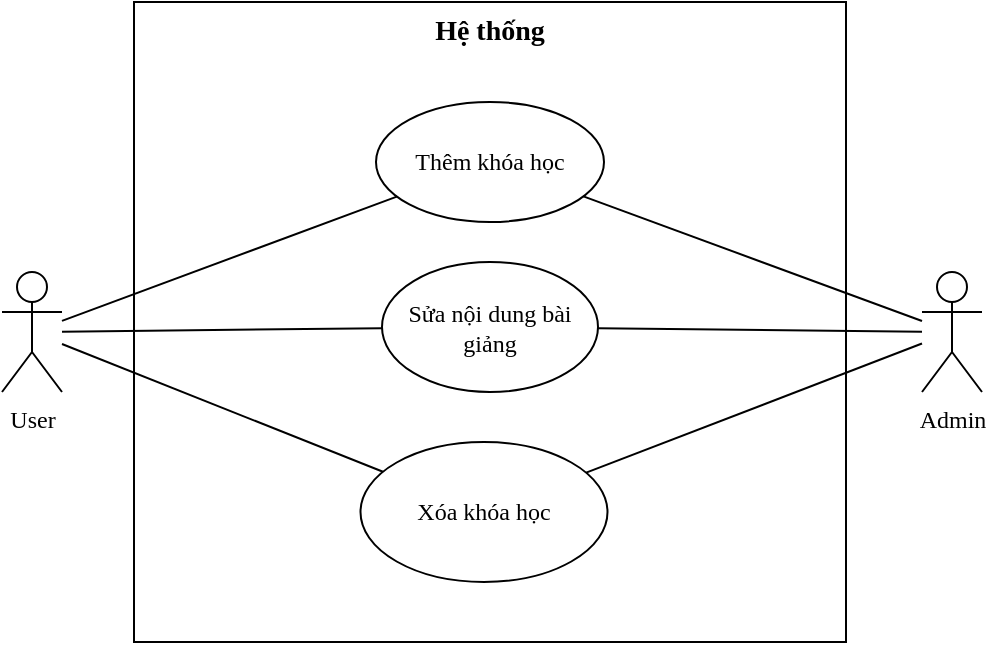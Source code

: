 <mxfile version="20.8.23" type="device"><diagram name="Trang-1" id="WvH0jzITvd5FmxE6Jpwa"><mxGraphModel dx="1050" dy="587" grid="1" gridSize="10" guides="1" tooltips="1" connect="1" arrows="1" fold="1" page="1" pageScale="1" pageWidth="827" pageHeight="1169" math="0" shadow="0"><root><mxCell id="0"/><mxCell id="1" parent="0"/><mxCell id="jycslNFylvXYsfHCQbmw-1" value="&lt;b&gt;&lt;font style=&quot;font-size: 14px;&quot;&gt;Hệ thống&lt;/font&gt;&lt;/b&gt;" style="rounded=0;whiteSpace=wrap;html=1;fontFamily=Times New Roman;verticalAlign=top;" vertex="1" parent="1"><mxGeometry x="236" y="100" width="356" height="320" as="geometry"/></mxCell><mxCell id="jycslNFylvXYsfHCQbmw-2" value="User" style="shape=umlActor;verticalLabelPosition=bottom;verticalAlign=top;html=1;outlineConnect=0;fontFamily=Times New Roman;" vertex="1" parent="1"><mxGeometry x="170" y="235" width="30" height="60" as="geometry"/></mxCell><mxCell id="jycslNFylvXYsfHCQbmw-3" value="Admin" style="shape=umlActor;verticalLabelPosition=bottom;verticalAlign=top;html=1;outlineConnect=0;fontFamily=Times New Roman;" vertex="1" parent="1"><mxGeometry x="630" y="235" width="30" height="60" as="geometry"/></mxCell><mxCell id="jycslNFylvXYsfHCQbmw-4" value="Sửa nội dung bài giảng" style="ellipse;whiteSpace=wrap;html=1;fontFamily=Times New Roman;" vertex="1" parent="1"><mxGeometry x="360" y="230" width="108" height="65" as="geometry"/></mxCell><mxCell id="jycslNFylvXYsfHCQbmw-5" value="Xóa khóa học" style="ellipse;whiteSpace=wrap;html=1;fontFamily=Times New Roman;" vertex="1" parent="1"><mxGeometry x="349.25" y="320" width="123.5" height="70" as="geometry"/></mxCell><mxCell id="jycslNFylvXYsfHCQbmw-6" value="Thêm khóa học" style="ellipse;whiteSpace=wrap;html=1;fontFamily=Times New Roman;" vertex="1" parent="1"><mxGeometry x="357" y="150" width="114" height="60" as="geometry"/></mxCell><mxCell id="jycslNFylvXYsfHCQbmw-7" value="" style="endArrow=none;html=1;rounded=0;fontFamily=Times New Roman;fontSize=14;" edge="1" parent="1" source="jycslNFylvXYsfHCQbmw-2" target="jycslNFylvXYsfHCQbmw-4"><mxGeometry width="50" height="50" relative="1" as="geometry"><mxPoint x="390" y="320" as="sourcePoint"/><mxPoint x="440" y="270" as="targetPoint"/></mxGeometry></mxCell><mxCell id="jycslNFylvXYsfHCQbmw-8" value="" style="endArrow=none;html=1;rounded=0;fontFamily=Times New Roman;fontSize=14;" edge="1" parent="1" source="jycslNFylvXYsfHCQbmw-3" target="jycslNFylvXYsfHCQbmw-5"><mxGeometry width="50" height="50" relative="1" as="geometry"><mxPoint x="180" y="189" as="sourcePoint"/><mxPoint x="291" y="180" as="targetPoint"/></mxGeometry></mxCell><mxCell id="jycslNFylvXYsfHCQbmw-9" value="" style="endArrow=none;html=1;rounded=0;fontFamily=Times New Roman;fontSize=14;" edge="1" parent="1" source="jycslNFylvXYsfHCQbmw-2" target="jycslNFylvXYsfHCQbmw-5"><mxGeometry width="50" height="50" relative="1" as="geometry"><mxPoint x="170" y="180" as="sourcePoint"/><mxPoint x="301" y="190" as="targetPoint"/></mxGeometry></mxCell><mxCell id="jycslNFylvXYsfHCQbmw-10" value="" style="endArrow=none;html=1;rounded=0;fontFamily=Times New Roman;fontSize=14;" edge="1" parent="1" source="jycslNFylvXYsfHCQbmw-2" target="jycslNFylvXYsfHCQbmw-6"><mxGeometry width="50" height="50" relative="1" as="geometry"><mxPoint x="200" y="209" as="sourcePoint"/><mxPoint x="311" y="200" as="targetPoint"/></mxGeometry></mxCell><mxCell id="jycslNFylvXYsfHCQbmw-11" value="" style="endArrow=none;html=1;rounded=0;fontFamily=Times New Roman;fontSize=14;" edge="1" parent="1" source="jycslNFylvXYsfHCQbmw-3" target="jycslNFylvXYsfHCQbmw-6"><mxGeometry width="50" height="50" relative="1" as="geometry"><mxPoint x="210" y="219" as="sourcePoint"/><mxPoint x="321" y="210" as="targetPoint"/></mxGeometry></mxCell><mxCell id="jycslNFylvXYsfHCQbmw-12" value="" style="endArrow=none;html=1;rounded=0;fontFamily=Times New Roman;fontSize=14;" edge="1" parent="1" source="jycslNFylvXYsfHCQbmw-3" target="jycslNFylvXYsfHCQbmw-4"><mxGeometry width="50" height="50" relative="1" as="geometry"><mxPoint x="220" y="229" as="sourcePoint"/><mxPoint x="331" y="220" as="targetPoint"/></mxGeometry></mxCell></root></mxGraphModel></diagram></mxfile>